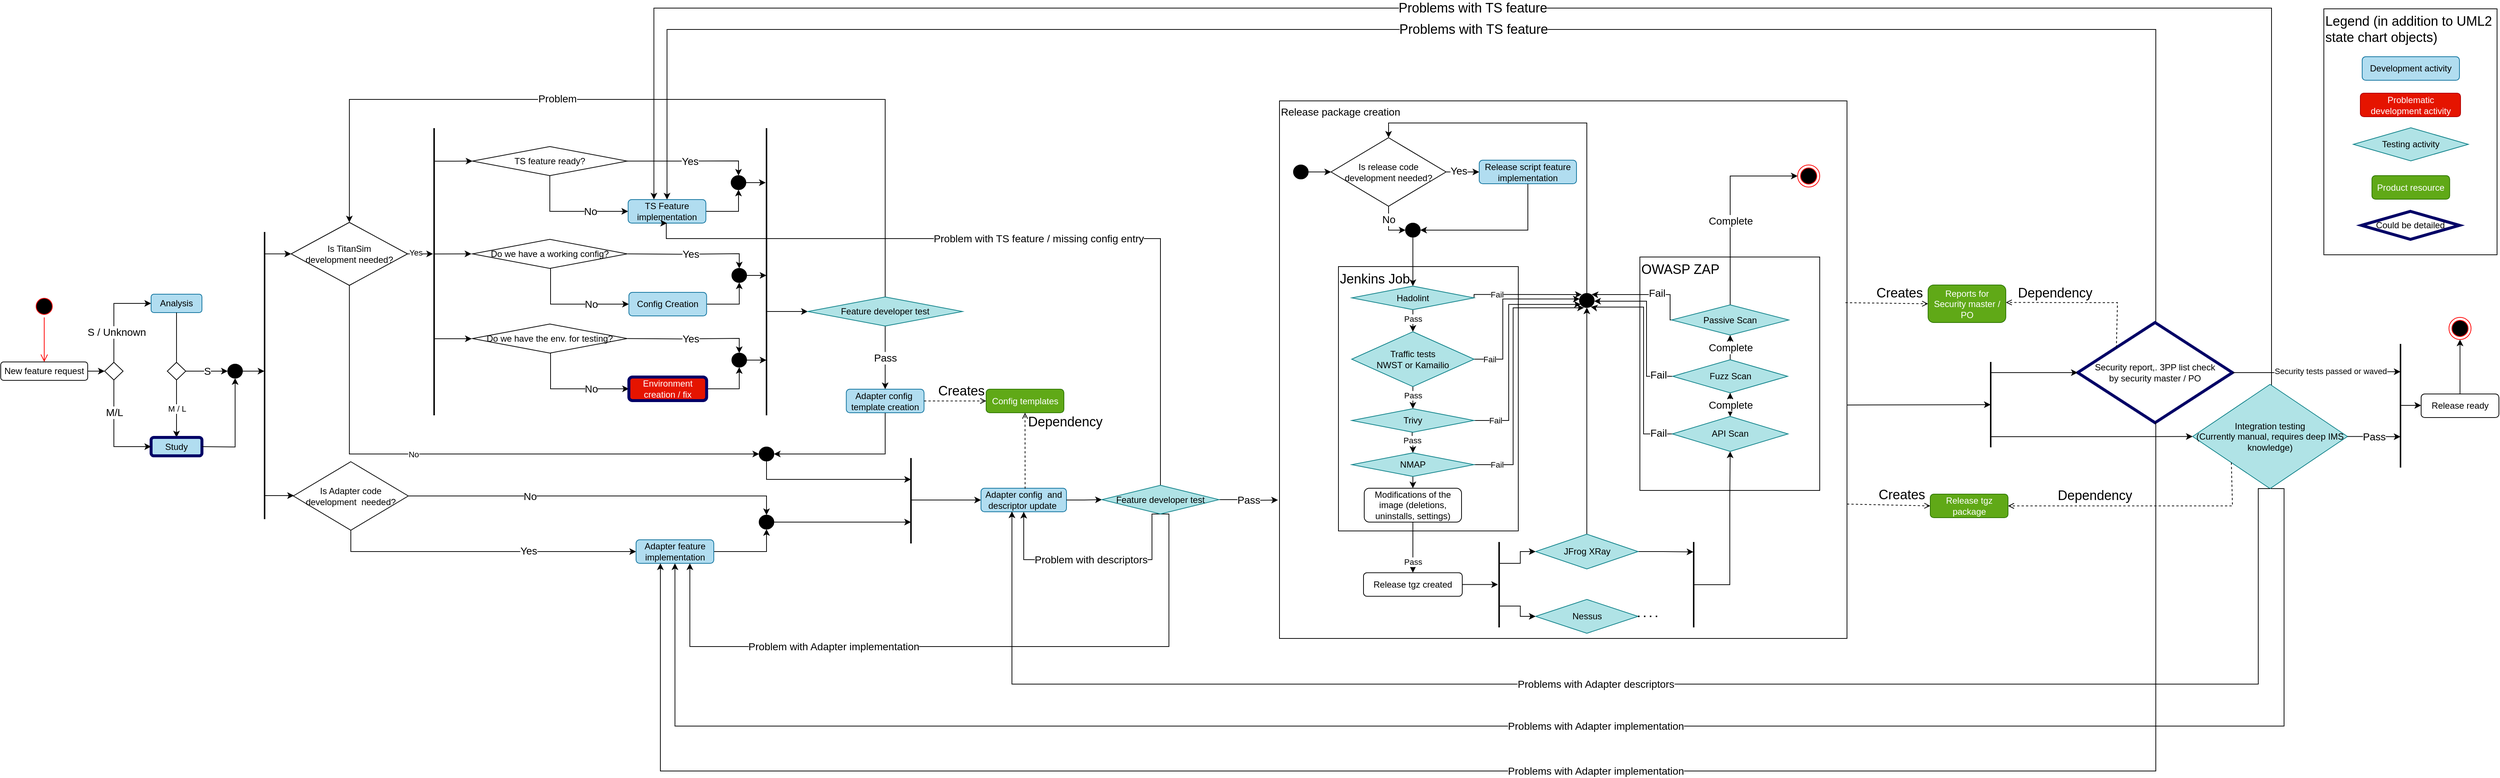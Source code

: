 <mxfile version="20.2.8" type="github">
  <diagram id="gXWosesJRznRrTSC_ofr" name="Page-1">
    <mxGraphModel dx="3555" dy="1868" grid="0" gridSize="10" guides="1" tooltips="1" connect="1" arrows="1" fold="1" page="1" pageScale="1" pageWidth="4681" pageHeight="3300" math="0" shadow="0">
      <root>
        <mxCell id="0" />
        <mxCell id="1" parent="0" />
        <mxCell id="BMq0w3gwBVlfmVzcVirr-1" value="" style="ellipse;html=1;shape=startState;fillColor=#000000;strokeColor=#ff0000;" parent="1" vertex="1">
          <mxGeometry x="135" y="432" width="30" height="30" as="geometry" />
        </mxCell>
        <mxCell id="BMq0w3gwBVlfmVzcVirr-2" value="" style="edgeStyle=orthogonalEdgeStyle;html=1;verticalAlign=bottom;endArrow=open;endSize=8;strokeColor=#ff0000;rounded=0;entryX=0.5;entryY=0;entryDx=0;entryDy=0;" parent="1" source="BMq0w3gwBVlfmVzcVirr-1" target="BMq0w3gwBVlfmVzcVirr-3" edge="1">
          <mxGeometry relative="1" as="geometry">
            <mxPoint x="172" y="540" as="targetPoint" />
          </mxGeometry>
        </mxCell>
        <mxCell id="BMq0w3gwBVlfmVzcVirr-9" style="edgeStyle=orthogonalEdgeStyle;rounded=0;orthogonalLoop=1;jettySize=auto;html=1;exitX=1;exitY=0.5;exitDx=0;exitDy=0;entryX=0;entryY=0.5;entryDx=0;entryDy=0;" parent="1" source="BMq0w3gwBVlfmVzcVirr-3" target="BMq0w3gwBVlfmVzcVirr-7" edge="1">
          <mxGeometry relative="1" as="geometry" />
        </mxCell>
        <mxCell id="BMq0w3gwBVlfmVzcVirr-3" value="New feature request" style="rounded=1;whiteSpace=wrap;html=1;" parent="1" vertex="1">
          <mxGeometry x="91" y="522.5" width="118" height="25" as="geometry" />
        </mxCell>
        <mxCell id="8VvYUl_21GypthkHjriK-19" value="M / L" style="edgeStyle=orthogonalEdgeStyle;rounded=0;orthogonalLoop=1;jettySize=auto;html=1;exitX=0.5;exitY=1;exitDx=0;exitDy=0;entryX=0.5;entryY=0;entryDx=0;entryDy=0;startArrow=none;" edge="1" parent="1" source="8VvYUl_21GypthkHjriK-58" target="BMq0w3gwBVlfmVzcVirr-5">
          <mxGeometry relative="1" as="geometry" />
        </mxCell>
        <mxCell id="BMq0w3gwBVlfmVzcVirr-4" value="Analysis" style="rounded=1;whiteSpace=wrap;html=1;fillColor=#b1ddf0;strokeColor=#10739e;" parent="1" vertex="1">
          <mxGeometry x="295" y="430.5" width="69" height="25" as="geometry" />
        </mxCell>
        <mxCell id="BMq0w3gwBVlfmVzcVirr-5" value="Study" style="rounded=1;whiteSpace=wrap;html=1;fillColor=#b1ddf0;strokeColor=#000066;strokeWidth=4;" parent="1" vertex="1">
          <mxGeometry x="295" y="625" width="69" height="25" as="geometry" />
        </mxCell>
        <mxCell id="BMq0w3gwBVlfmVzcVirr-10" style="edgeStyle=orthogonalEdgeStyle;rounded=0;orthogonalLoop=1;jettySize=auto;html=1;exitX=0.5;exitY=0;exitDx=0;exitDy=0;entryX=0;entryY=0.5;entryDx=0;entryDy=0;" parent="1" source="BMq0w3gwBVlfmVzcVirr-7" target="BMq0w3gwBVlfmVzcVirr-4" edge="1">
          <mxGeometry relative="1" as="geometry" />
        </mxCell>
        <mxCell id="BMq0w3gwBVlfmVzcVirr-15" value="S / Unknown" style="edgeLabel;html=1;align=center;verticalAlign=middle;resizable=0;points=[];fontSize=14;" parent="BMq0w3gwBVlfmVzcVirr-10" vertex="1" connectable="0">
          <mxGeometry x="0.109" y="1" relative="1" as="geometry">
            <mxPoint x="4" y="31" as="offset" />
          </mxGeometry>
        </mxCell>
        <mxCell id="BMq0w3gwBVlfmVzcVirr-11" style="edgeStyle=orthogonalEdgeStyle;rounded=0;orthogonalLoop=1;jettySize=auto;html=1;exitX=0.5;exitY=1;exitDx=0;exitDy=0;entryX=0;entryY=0.5;entryDx=0;entryDy=0;" parent="1" source="BMq0w3gwBVlfmVzcVirr-7" target="BMq0w3gwBVlfmVzcVirr-5" edge="1">
          <mxGeometry relative="1" as="geometry" />
        </mxCell>
        <mxCell id="BMq0w3gwBVlfmVzcVirr-14" value="M/L" style="edgeLabel;html=1;align=center;verticalAlign=middle;resizable=0;points=[];fontSize=14;" parent="BMq0w3gwBVlfmVzcVirr-11" vertex="1" connectable="0">
          <mxGeometry x="-0.02" y="3" relative="1" as="geometry">
            <mxPoint x="-3" y="-25" as="offset" />
          </mxGeometry>
        </mxCell>
        <mxCell id="BMq0w3gwBVlfmVzcVirr-7" value="" style="rhombus;whiteSpace=wrap;html=1;" parent="1" vertex="1">
          <mxGeometry x="232" y="523" width="25" height="24" as="geometry" />
        </mxCell>
        <mxCell id="eBOtaoG4AacIUp0BR8DD-19" value="Yes" style="edgeStyle=orthogonalEdgeStyle;rounded=0;orthogonalLoop=1;jettySize=auto;html=1;exitX=1;exitY=0.5;exitDx=0;exitDy=0;entryX=0.5;entryY=0;entryDx=0;entryDy=0;fontSize=14;" parent="1" source="eBOtaoG4AacIUp0BR8DD-9" target="eBOtaoG4AacIUp0BR8DD-69" edge="1">
          <mxGeometry relative="1" as="geometry">
            <mxPoint x="1129" y="248.98" as="targetPoint" />
          </mxGeometry>
        </mxCell>
        <mxCell id="eBOtaoG4AacIUp0BR8DD-21" value="No" style="edgeStyle=orthogonalEdgeStyle;rounded=0;orthogonalLoop=1;jettySize=auto;html=1;exitX=0.5;exitY=1;exitDx=0;exitDy=0;fontSize=14;entryX=0;entryY=0.5;entryDx=0;entryDy=0;" parent="1" source="eBOtaoG4AacIUp0BR8DD-9" target="eBOtaoG4AacIUp0BR8DD-20" edge="1">
          <mxGeometry x="0.333" relative="1" as="geometry">
            <mxPoint x="924" y="297" as="targetPoint" />
            <Array as="points">
              <mxPoint x="836" y="318" />
            </Array>
            <mxPoint as="offset" />
          </mxGeometry>
        </mxCell>
        <mxCell id="eBOtaoG4AacIUp0BR8DD-9" value="TS feature ready?" style="rhombus;whiteSpace=wrap;html=1;" parent="1" vertex="1">
          <mxGeometry x="731" y="230" width="210" height="39.5" as="geometry" />
        </mxCell>
        <mxCell id="eBOtaoG4AacIUp0BR8DD-44" style="edgeStyle=orthogonalEdgeStyle;rounded=0;orthogonalLoop=1;jettySize=auto;html=1;exitX=0.5;exitY=0.5;exitDx=0;exitDy=0;exitPerimeter=0;entryX=0;entryY=0.5;entryDx=0;entryDy=0;fontSize=14;" parent="1" source="eBOtaoG4AacIUp0BR8DD-18" target="eBOtaoG4AacIUp0BR8DD-41" edge="1">
          <mxGeometry relative="1" as="geometry">
            <Array as="points">
              <mxPoint x="1130" y="454" />
              <mxPoint x="1186" y="454" />
            </Array>
          </mxGeometry>
        </mxCell>
        <mxCell id="eBOtaoG4AacIUp0BR8DD-18" value="" style="line;strokeWidth=2;direction=south;html=1;fontSize=14;" parent="1" vertex="1">
          <mxGeometry x="1125" y="205" width="10" height="390" as="geometry" />
        </mxCell>
        <mxCell id="eBOtaoG4AacIUp0BR8DD-22" style="edgeStyle=orthogonalEdgeStyle;rounded=0;orthogonalLoop=1;jettySize=auto;html=1;exitX=1;exitY=0.5;exitDx=0;exitDy=0;entryX=0.5;entryY=1;entryDx=0;entryDy=0;fontSize=14;" parent="1" source="eBOtaoG4AacIUp0BR8DD-20" target="eBOtaoG4AacIUp0BR8DD-69" edge="1">
          <mxGeometry relative="1" as="geometry">
            <mxPoint x="1130" y="318.01" as="targetPoint" />
          </mxGeometry>
        </mxCell>
        <mxCell id="eBOtaoG4AacIUp0BR8DD-20" value="TS Feature implementation" style="rounded=1;whiteSpace=wrap;html=1;fillColor=#b1ddf0;strokeColor=#10739e;" parent="1" vertex="1">
          <mxGeometry x="942.25" y="302" width="105.5" height="32" as="geometry" />
        </mxCell>
        <mxCell id="eBOtaoG4AacIUp0BR8DD-31" value="Do we have a working config?" style="rhombus;whiteSpace=wrap;html=1;" parent="1" vertex="1">
          <mxGeometry x="731" y="356" width="210" height="39.5" as="geometry" />
        </mxCell>
        <mxCell id="eBOtaoG4AacIUp0BR8DD-38" value="Do we have the env. for testing?" style="rhombus;whiteSpace=wrap;html=1;" parent="1" vertex="1">
          <mxGeometry x="731" y="471" width="210" height="39.5" as="geometry" />
        </mxCell>
        <mxCell id="eBOtaoG4AacIUp0BR8DD-42" style="edgeStyle=orthogonalEdgeStyle;rounded=0;orthogonalLoop=1;jettySize=auto;html=1;exitX=0.5;exitY=0;exitDx=0;exitDy=0;fontSize=14;entryX=0.5;entryY=0;entryDx=0;entryDy=0;" parent="1" source="eBOtaoG4AacIUp0BR8DD-41" target="8VvYUl_21GypthkHjriK-26" edge="1">
          <mxGeometry relative="1" as="geometry">
            <mxPoint x="563" y="332" as="targetPoint" />
            <Array as="points">
              <mxPoint x="1291" y="166" />
              <mxPoint x="564" y="166" />
            </Array>
          </mxGeometry>
        </mxCell>
        <mxCell id="eBOtaoG4AacIUp0BR8DD-43" value="Problem" style="edgeLabel;html=1;align=center;verticalAlign=middle;resizable=0;points=[];fontSize=14;" parent="eBOtaoG4AacIUp0BR8DD-42" vertex="1" connectable="0">
          <mxGeometry x="-0.276" y="2" relative="1" as="geometry">
            <mxPoint x="-293" y="-3" as="offset" />
          </mxGeometry>
        </mxCell>
        <mxCell id="eBOtaoG4AacIUp0BR8DD-54" value="Pass" style="edgeStyle=orthogonalEdgeStyle;rounded=0;orthogonalLoop=1;jettySize=auto;html=1;exitX=0.5;exitY=1;exitDx=0;exitDy=0;entryX=0.5;entryY=0;entryDx=0;entryDy=0;fontSize=14;" parent="1" source="eBOtaoG4AacIUp0BR8DD-41" target="eBOtaoG4AacIUp0BR8DD-45" edge="1">
          <mxGeometry relative="1" as="geometry" />
        </mxCell>
        <mxCell id="eBOtaoG4AacIUp0BR8DD-41" value="Feature developer test" style="rhombus;whiteSpace=wrap;html=1;fillColor=#b0e3e6;strokeColor=#0e8088;" parent="1" vertex="1">
          <mxGeometry x="1186" y="434.25" width="210" height="39.5" as="geometry" />
        </mxCell>
        <mxCell id="8VvYUl_21GypthkHjriK-31" style="edgeStyle=orthogonalEdgeStyle;rounded=0;orthogonalLoop=1;jettySize=auto;html=1;exitX=0.5;exitY=1;exitDx=0;exitDy=0;entryX=1;entryY=0.5;entryDx=0;entryDy=0;" edge="1" parent="1" source="eBOtaoG4AacIUp0BR8DD-45" target="8VvYUl_21GypthkHjriK-29">
          <mxGeometry relative="1" as="geometry" />
        </mxCell>
        <mxCell id="eBOtaoG4AacIUp0BR8DD-45" value="Adapter config&amp;nbsp; template creation" style="rounded=1;whiteSpace=wrap;html=1;fillColor=#b1ddf0;strokeColor=#10739e;" parent="1" vertex="1">
          <mxGeometry x="1238.25" y="559.5" width="105.5" height="32" as="geometry" />
        </mxCell>
        <mxCell id="eBOtaoG4AacIUp0BR8DD-47" value="No" style="edgeStyle=orthogonalEdgeStyle;rounded=0;orthogonalLoop=1;jettySize=auto;html=1;exitX=1;exitY=0.5;exitDx=0;exitDy=0;fontSize=14;entryX=0.5;entryY=0;entryDx=0;entryDy=0;" parent="1" source="eBOtaoG4AacIUp0BR8DD-49" target="eBOtaoG4AacIUp0BR8DD-91" edge="1">
          <mxGeometry x="-0.355" relative="1" as="geometry">
            <mxPoint x="1434" y="704" as="targetPoint" />
            <mxPoint as="offset" />
          </mxGeometry>
        </mxCell>
        <mxCell id="eBOtaoG4AacIUp0BR8DD-48" value="Yes" style="edgeStyle=orthogonalEdgeStyle;rounded=0;orthogonalLoop=1;jettySize=auto;html=1;exitX=0.5;exitY=1;exitDx=0;exitDy=0;entryX=0;entryY=0.5;entryDx=0;entryDy=0;fontSize=14;" parent="1" source="eBOtaoG4AacIUp0BR8DD-49" target="eBOtaoG4AacIUp0BR8DD-51" edge="1">
          <mxGeometry x="0.296" y="1" relative="1" as="geometry">
            <Array as="points">
              <mxPoint x="566" y="780" />
            </Array>
            <mxPoint as="offset" />
          </mxGeometry>
        </mxCell>
        <mxCell id="eBOtaoG4AacIUp0BR8DD-49" value="Is Adapter code&lt;br&gt;development&amp;nbsp;&amp;nbsp;needed?" style="rhombus;whiteSpace=wrap;html=1;" parent="1" vertex="1">
          <mxGeometry x="488" y="658" width="156" height="93" as="geometry" />
        </mxCell>
        <mxCell id="eBOtaoG4AacIUp0BR8DD-50" style="edgeStyle=orthogonalEdgeStyle;rounded=0;orthogonalLoop=1;jettySize=auto;html=1;exitX=1;exitY=0.5;exitDx=0;exitDy=0;fontSize=14;entryX=0.5;entryY=1;entryDx=0;entryDy=0;" parent="1" source="eBOtaoG4AacIUp0BR8DD-51" target="eBOtaoG4AacIUp0BR8DD-91" edge="1">
          <mxGeometry relative="1" as="geometry">
            <mxPoint x="1429" y="780" as="targetPoint" />
          </mxGeometry>
        </mxCell>
        <mxCell id="eBOtaoG4AacIUp0BR8DD-51" value="Adapter feature implementation" style="rounded=1;whiteSpace=wrap;html=1;fillColor=#b1ddf0;strokeColor=#10739e;" parent="1" vertex="1">
          <mxGeometry x="953" y="764" width="105.5" height="32" as="geometry" />
        </mxCell>
        <mxCell id="eBOtaoG4AacIUp0BR8DD-62" style="edgeStyle=orthogonalEdgeStyle;rounded=0;orthogonalLoop=1;jettySize=auto;html=1;exitX=0.5;exitY=0.5;exitDx=0;exitDy=0;exitPerimeter=0;entryX=0;entryY=0.5;entryDx=0;entryDy=0;fontSize=14;" parent="1" source="eBOtaoG4AacIUp0BR8DD-52" target="eBOtaoG4AacIUp0BR8DD-55" edge="1">
          <mxGeometry relative="1" as="geometry">
            <Array as="points">
              <mxPoint x="1326" y="710" />
            </Array>
          </mxGeometry>
        </mxCell>
        <mxCell id="eBOtaoG4AacIUp0BR8DD-52" value="" style="line;strokeWidth=2;direction=south;html=1;fontSize=14;" parent="1" vertex="1">
          <mxGeometry x="1318" y="653" width="16" height="116" as="geometry" />
        </mxCell>
        <mxCell id="eBOtaoG4AacIUp0BR8DD-55" value="Adapter config&amp;nbsp; and descriptor update&amp;nbsp;" style="rounded=1;whiteSpace=wrap;html=1;fillColor=#b1ddf0;strokeColor=#10739e;" parent="1" vertex="1">
          <mxGeometry x="1421" y="694" width="116" height="32" as="geometry" />
        </mxCell>
        <mxCell id="eBOtaoG4AacIUp0BR8DD-56" style="edgeStyle=orthogonalEdgeStyle;rounded=0;orthogonalLoop=1;jettySize=auto;html=1;entryX=0;entryY=0.5;entryDx=0;entryDy=0;exitX=1;exitY=0.5;exitDx=0;exitDy=0;" parent="1" source="eBOtaoG4AacIUp0BR8DD-55" target="eBOtaoG4AacIUp0BR8DD-59" edge="1">
          <mxGeometry relative="1" as="geometry">
            <mxPoint x="1626" y="796.08" as="sourcePoint" />
          </mxGeometry>
        </mxCell>
        <mxCell id="eBOtaoG4AacIUp0BR8DD-57" value="Pass" style="edgeStyle=orthogonalEdgeStyle;rounded=0;orthogonalLoop=1;jettySize=auto;html=1;exitX=1;exitY=0.5;exitDx=0;exitDy=0;fontSize=14;" parent="1" source="eBOtaoG4AacIUp0BR8DD-59" edge="1">
          <mxGeometry relative="1" as="geometry">
            <mxPoint x="1824" y="710" as="targetPoint" />
          </mxGeometry>
        </mxCell>
        <mxCell id="eBOtaoG4AacIUp0BR8DD-58" value="Problem with Adapter implementation" style="edgeStyle=orthogonalEdgeStyle;rounded=0;orthogonalLoop=1;jettySize=auto;html=1;exitX=0.5;exitY=1;exitDx=0;exitDy=0;fontSize=14;" parent="1" source="eBOtaoG4AacIUp0BR8DD-59" edge="1">
          <mxGeometry x="0.356" relative="1" as="geometry">
            <mxPoint x="1026" y="796" as="targetPoint" />
            <Array as="points">
              <mxPoint x="1676" y="729" />
              <mxPoint x="1676" y="909" />
              <mxPoint x="1026" y="909" />
            </Array>
            <mxPoint as="offset" />
          </mxGeometry>
        </mxCell>
        <mxCell id="eBOtaoG4AacIUp0BR8DD-83" value="Problem with TS feature / missing config entry" style="edgeStyle=orthogonalEdgeStyle;rounded=0;orthogonalLoop=1;jettySize=auto;html=1;exitX=0.5;exitY=0;exitDx=0;exitDy=0;fontSize=14;entryX=0.5;entryY=1;entryDx=0;entryDy=0;" parent="1" source="eBOtaoG4AacIUp0BR8DD-59" edge="1" target="eBOtaoG4AacIUp0BR8DD-20">
          <mxGeometry x="-0.028" relative="1" as="geometry">
            <mxPoint x="1603" y="690" as="sourcePoint" />
            <mxPoint x="994" y="383" as="targetPoint" />
            <Array as="points">
              <mxPoint x="1664" y="355" />
              <mxPoint x="994" y="355" />
              <mxPoint x="994" y="334" />
            </Array>
            <mxPoint x="-1" as="offset" />
          </mxGeometry>
        </mxCell>
        <mxCell id="eBOtaoG4AacIUp0BR8DD-85" value="Problem with descriptors" style="edgeStyle=orthogonalEdgeStyle;rounded=0;orthogonalLoop=1;jettySize=auto;html=1;exitX=0.5;exitY=1;exitDx=0;exitDy=0;fontSize=14;entryX=0.5;entryY=1;entryDx=0;entryDy=0;" parent="1" source="eBOtaoG4AacIUp0BR8DD-59" edge="1" target="eBOtaoG4AacIUp0BR8DD-55">
          <mxGeometry relative="1" as="geometry">
            <mxPoint x="1444" y="725" as="targetPoint" />
            <Array as="points">
              <mxPoint x="1653" y="729" />
              <mxPoint x="1653" y="791" />
              <mxPoint x="1479" y="791" />
            </Array>
          </mxGeometry>
        </mxCell>
        <mxCell id="eBOtaoG4AacIUp0BR8DD-59" value="Feature developer test" style="rhombus;whiteSpace=wrap;html=1;fillColor=#b0e3e6;strokeColor=#0e8088;" parent="1" vertex="1">
          <mxGeometry x="1585" y="690" width="159" height="39" as="geometry" />
        </mxCell>
        <mxCell id="8VvYUl_21GypthkHjriK-21" style="edgeStyle=orthogonalEdgeStyle;rounded=0;orthogonalLoop=1;jettySize=auto;html=1;exitX=1;exitY=0.5;exitDx=0;exitDy=0;entryX=0.354;entryY=0.527;entryDx=0;entryDy=0;entryPerimeter=0;" edge="1" parent="1" source="eBOtaoG4AacIUp0BR8DD-64">
          <mxGeometry relative="1" as="geometry">
            <mxPoint x="448.73" y="535.06" as="targetPoint" />
            <Array as="points" />
          </mxGeometry>
        </mxCell>
        <mxCell id="eBOtaoG4AacIUp0BR8DD-64" value="" style="shape=ellipse;html=1;fillColor=strokeColor;fontSize=18;fontColor=#ffffff;" parent="1" vertex="1">
          <mxGeometry x="399" y="525.5" width="20" height="19" as="geometry" />
        </mxCell>
        <mxCell id="eBOtaoG4AacIUp0BR8DD-70" style="edgeStyle=orthogonalEdgeStyle;rounded=0;orthogonalLoop=1;jettySize=auto;html=1;exitX=1;exitY=0.5;exitDx=0;exitDy=0;fontSize=14;entryX=0.188;entryY=0.608;entryDx=0;entryDy=0;entryPerimeter=0;" parent="1" source="eBOtaoG4AacIUp0BR8DD-69" target="eBOtaoG4AacIUp0BR8DD-18" edge="1">
          <mxGeometry relative="1" as="geometry">
            <mxPoint x="1123.5" y="278.833" as="targetPoint" />
          </mxGeometry>
        </mxCell>
        <mxCell id="eBOtaoG4AacIUp0BR8DD-69" value="" style="shape=ellipse;html=1;fillColor=strokeColor;fontSize=18;fontColor=#ffffff;" parent="1" vertex="1">
          <mxGeometry x="1082" y="269.5" width="20" height="19" as="geometry" />
        </mxCell>
        <mxCell id="eBOtaoG4AacIUp0BR8DD-71" value="Yes" style="edgeStyle=orthogonalEdgeStyle;rounded=0;orthogonalLoop=1;jettySize=auto;html=1;exitX=1;exitY=0.5;exitDx=0;exitDy=0;entryX=0.5;entryY=0;entryDx=0;entryDy=0;fontSize=14;" parent="1" target="eBOtaoG4AacIUp0BR8DD-76" edge="1">
          <mxGeometry relative="1" as="geometry">
            <mxPoint x="942" y="375.75" as="sourcePoint" />
            <mxPoint x="1130" y="374.98" as="targetPoint" />
          </mxGeometry>
        </mxCell>
        <mxCell id="eBOtaoG4AacIUp0BR8DD-72" value="No" style="edgeStyle=orthogonalEdgeStyle;rounded=0;orthogonalLoop=1;jettySize=auto;html=1;exitX=0.5;exitY=1;exitDx=0;exitDy=0;fontSize=14;entryX=0;entryY=0.5;entryDx=0;entryDy=0;" parent="1" target="eBOtaoG4AacIUp0BR8DD-74" edge="1">
          <mxGeometry x="0.333" relative="1" as="geometry">
            <mxPoint x="837" y="395.5" as="sourcePoint" />
            <mxPoint x="925" y="423" as="targetPoint" />
            <Array as="points">
              <mxPoint x="837" y="444" />
            </Array>
            <mxPoint as="offset" />
          </mxGeometry>
        </mxCell>
        <mxCell id="eBOtaoG4AacIUp0BR8DD-73" style="edgeStyle=orthogonalEdgeStyle;rounded=0;orthogonalLoop=1;jettySize=auto;html=1;exitX=1;exitY=0.5;exitDx=0;exitDy=0;entryX=0.5;entryY=1;entryDx=0;entryDy=0;fontSize=14;" parent="1" source="eBOtaoG4AacIUp0BR8DD-74" target="eBOtaoG4AacIUp0BR8DD-76" edge="1">
          <mxGeometry relative="1" as="geometry">
            <mxPoint x="1131" y="444.01" as="targetPoint" />
          </mxGeometry>
        </mxCell>
        <mxCell id="eBOtaoG4AacIUp0BR8DD-74" value="Config Creation" style="rounded=1;whiteSpace=wrap;html=1;fillColor=#b1ddf0;strokeColor=#10739e;" parent="1" vertex="1">
          <mxGeometry x="943.25" y="428" width="105.5" height="32" as="geometry" />
        </mxCell>
        <mxCell id="eBOtaoG4AacIUp0BR8DD-75" style="edgeStyle=orthogonalEdgeStyle;rounded=0;orthogonalLoop=1;jettySize=auto;html=1;exitX=1;exitY=0.5;exitDx=0;exitDy=0;fontSize=14;entryX=0.188;entryY=0.608;entryDx=0;entryDy=0;entryPerimeter=0;" parent="1" source="eBOtaoG4AacIUp0BR8DD-76" edge="1">
          <mxGeometry relative="1" as="geometry">
            <mxPoint x="1129.92" y="404.32" as="targetPoint" />
          </mxGeometry>
        </mxCell>
        <mxCell id="eBOtaoG4AacIUp0BR8DD-76" value="" style="shape=ellipse;html=1;fillColor=strokeColor;fontSize=18;fontColor=#ffffff;" parent="1" vertex="1">
          <mxGeometry x="1083" y="395.5" width="20" height="19" as="geometry" />
        </mxCell>
        <mxCell id="eBOtaoG4AacIUp0BR8DD-77" value="Yes" style="edgeStyle=orthogonalEdgeStyle;rounded=0;orthogonalLoop=1;jettySize=auto;html=1;exitX=1;exitY=0.5;exitDx=0;exitDy=0;entryX=0.5;entryY=0;entryDx=0;entryDy=0;fontSize=14;" parent="1" target="eBOtaoG4AacIUp0BR8DD-82" edge="1">
          <mxGeometry relative="1" as="geometry">
            <mxPoint x="942" y="490.75" as="sourcePoint" />
            <mxPoint x="1130" y="489.98" as="targetPoint" />
          </mxGeometry>
        </mxCell>
        <mxCell id="eBOtaoG4AacIUp0BR8DD-78" value="No" style="edgeStyle=orthogonalEdgeStyle;rounded=0;orthogonalLoop=1;jettySize=auto;html=1;exitX=0.5;exitY=1;exitDx=0;exitDy=0;fontSize=14;entryX=0;entryY=0.5;entryDx=0;entryDy=0;" parent="1" target="eBOtaoG4AacIUp0BR8DD-80" edge="1">
          <mxGeometry x="0.333" relative="1" as="geometry">
            <mxPoint x="837" y="510.5" as="sourcePoint" />
            <mxPoint x="925" y="538" as="targetPoint" />
            <Array as="points">
              <mxPoint x="837" y="559" />
            </Array>
            <mxPoint as="offset" />
          </mxGeometry>
        </mxCell>
        <mxCell id="eBOtaoG4AacIUp0BR8DD-79" style="edgeStyle=orthogonalEdgeStyle;rounded=0;orthogonalLoop=1;jettySize=auto;html=1;exitX=1;exitY=0.5;exitDx=0;exitDy=0;entryX=0.5;entryY=1;entryDx=0;entryDy=0;fontSize=14;" parent="1" source="eBOtaoG4AacIUp0BR8DD-80" target="eBOtaoG4AacIUp0BR8DD-82" edge="1">
          <mxGeometry relative="1" as="geometry">
            <mxPoint x="1131" y="559.01" as="targetPoint" />
          </mxGeometry>
        </mxCell>
        <mxCell id="eBOtaoG4AacIUp0BR8DD-80" value="Environment creation / fix" style="rounded=1;whiteSpace=wrap;html=1;fillColor=#e51400;fontColor=#ffffff;strokeColor=#000066;strokeWidth=4;" parent="1" vertex="1">
          <mxGeometry x="943.25" y="543" width="105.5" height="32" as="geometry" />
        </mxCell>
        <mxCell id="eBOtaoG4AacIUp0BR8DD-81" style="edgeStyle=orthogonalEdgeStyle;rounded=0;orthogonalLoop=1;jettySize=auto;html=1;exitX=1;exitY=0.5;exitDx=0;exitDy=0;fontSize=14;entryX=0.188;entryY=0.608;entryDx=0;entryDy=0;entryPerimeter=0;" parent="1" source="eBOtaoG4AacIUp0BR8DD-82" edge="1">
          <mxGeometry relative="1" as="geometry">
            <mxPoint x="1129.92" y="519.32" as="targetPoint" />
          </mxGeometry>
        </mxCell>
        <mxCell id="eBOtaoG4AacIUp0BR8DD-82" value="" style="shape=ellipse;html=1;fillColor=strokeColor;fontSize=18;fontColor=#ffffff;" parent="1" vertex="1">
          <mxGeometry x="1083" y="510.5" width="20" height="19" as="geometry" />
        </mxCell>
        <mxCell id="eBOtaoG4AacIUp0BR8DD-86" value="" style="endArrow=classic;html=1;rounded=0;fontSize=14;exitX=1;exitY=0.5;exitDx=0;exitDy=0;entryX=0.5;entryY=1;entryDx=0;entryDy=0;" parent="1" source="BMq0w3gwBVlfmVzcVirr-5" target="eBOtaoG4AacIUp0BR8DD-64" edge="1">
          <mxGeometry width="50" height="50" relative="1" as="geometry">
            <mxPoint x="728" y="577" as="sourcePoint" />
            <mxPoint x="778" y="527" as="targetPoint" />
            <Array as="points">
              <mxPoint x="409" y="638" />
            </Array>
          </mxGeometry>
        </mxCell>
        <mxCell id="eBOtaoG4AacIUp0BR8DD-87" value="S" style="endArrow=classic;html=1;rounded=0;fontSize=14;exitX=1;exitY=0.5;exitDx=0;exitDy=0;entryX=0;entryY=0.5;entryDx=0;entryDy=0;" parent="1" source="8VvYUl_21GypthkHjriK-58" target="eBOtaoG4AacIUp0BR8DD-64" edge="1">
          <mxGeometry width="50" height="50" relative="1" as="geometry">
            <mxPoint x="728" y="577" as="sourcePoint" />
            <mxPoint x="448" y="524" as="targetPoint" />
          </mxGeometry>
        </mxCell>
        <mxCell id="eBOtaoG4AacIUp0BR8DD-92" style="edgeStyle=orthogonalEdgeStyle;rounded=0;orthogonalLoop=1;jettySize=auto;html=1;exitX=1;exitY=0.5;exitDx=0;exitDy=0;entryX=0.75;entryY=0.5;entryDx=0;entryDy=0;entryPerimeter=0;fontSize=14;" parent="1" source="eBOtaoG4AacIUp0BR8DD-91" target="eBOtaoG4AacIUp0BR8DD-52" edge="1">
          <mxGeometry relative="1" as="geometry" />
        </mxCell>
        <mxCell id="eBOtaoG4AacIUp0BR8DD-91" value="" style="shape=ellipse;html=1;fillColor=strokeColor;fontSize=18;fontColor=#ffffff;" parent="1" vertex="1">
          <mxGeometry x="1120" y="730.5" width="20" height="19" as="geometry" />
        </mxCell>
        <mxCell id="8VvYUl_21GypthkHjriK-9" style="edgeStyle=orthogonalEdgeStyle;rounded=0;orthogonalLoop=1;jettySize=auto;html=1;exitX=1;exitY=0.5;exitDx=0;exitDy=0;entryX=0.5;entryY=0.505;entryDx=0;entryDy=0;entryPerimeter=0;" edge="1" parent="1" source="eBOtaoG4AacIUp0BR8DD-93" target="eBOtaoG4AacIUp0BR8DD-135">
          <mxGeometry relative="1" as="geometry">
            <Array as="points">
              <mxPoint x="2594" y="581" />
              <mxPoint x="2730" y="581" />
            </Array>
          </mxGeometry>
        </mxCell>
        <mxCell id="eBOtaoG4AacIUp0BR8DD-93" value="Release package creation" style="rounded=0;html=1;align=left;horizontal=1;verticalAlign=top;whiteSpace=wrap;fontSize=14;" parent="1" vertex="1">
          <mxGeometry x="1826" y="168" width="770" height="730" as="geometry" />
        </mxCell>
        <mxCell id="eBOtaoG4AacIUp0BR8DD-104" value="Jenkins Job" style="rounded=0;html=1;align=left;horizontal=1;verticalAlign=top;whiteSpace=wrap;fontSize=18;" parent="1" vertex="1">
          <mxGeometry x="1906" y="393" width="244" height="359" as="geometry" />
        </mxCell>
        <mxCell id="eBOtaoG4AacIUp0BR8DD-95" value="Release tgz package" style="rounded=1;whiteSpace=wrap;html=1;fillColor=#60a917;fontColor=#ffffff;strokeColor=#2D7600;" parent="1" vertex="1">
          <mxGeometry x="2709" y="702" width="105.5" height="32" as="geometry" />
        </mxCell>
        <mxCell id="eBOtaoG4AacIUp0BR8DD-97" style="edgeStyle=orthogonalEdgeStyle;rounded=0;orthogonalLoop=1;jettySize=auto;html=1;exitX=1;exitY=0.5;exitDx=0;exitDy=0;fontSize=14;entryX=0;entryY=0.5;entryDx=0;entryDy=0;" parent="1" source="eBOtaoG4AacIUp0BR8DD-98" edge="1" target="8VvYUl_21GypthkHjriK-45">
          <mxGeometry relative="1" as="geometry">
            <mxPoint x="1884.92" y="438.82" as="targetPoint" />
          </mxGeometry>
        </mxCell>
        <mxCell id="eBOtaoG4AacIUp0BR8DD-98" value="" style="shape=ellipse;html=1;fillColor=strokeColor;fontSize=18;fontColor=#ffffff;" parent="1" vertex="1">
          <mxGeometry x="1845" y="255" width="20" height="19" as="geometry" />
        </mxCell>
        <mxCell id="8VvYUl_21GypthkHjriK-5" value="Pass" style="edgeStyle=orthogonalEdgeStyle;rounded=0;orthogonalLoop=1;jettySize=auto;html=1;exitX=0.5;exitY=1;exitDx=0;exitDy=0;" edge="1" parent="1" source="eBOtaoG4AacIUp0BR8DD-99" target="eBOtaoG4AacIUp0BR8DD-100">
          <mxGeometry x="0.3" relative="1" as="geometry">
            <mxPoint as="offset" />
          </mxGeometry>
        </mxCell>
        <mxCell id="8VvYUl_21GypthkHjriK-11" value="Fail" style="edgeStyle=orthogonalEdgeStyle;rounded=0;orthogonalLoop=1;jettySize=auto;html=1;exitX=1;exitY=0.5;exitDx=0;exitDy=0;entryX=0.156;entryY=0.076;entryDx=0;entryDy=0;entryPerimeter=0;" edge="1" parent="1" source="eBOtaoG4AacIUp0BR8DD-99" target="8VvYUl_21GypthkHjriK-10">
          <mxGeometry x="-0.528" relative="1" as="geometry">
            <Array as="points">
              <mxPoint x="2090" y="430" />
            </Array>
            <mxPoint as="offset" />
          </mxGeometry>
        </mxCell>
        <mxCell id="eBOtaoG4AacIUp0BR8DD-99" value="Hadolint" style="rhombus;whiteSpace=wrap;html=1;fillColor=#b0e3e6;strokeColor=#0e8088;" parent="1" vertex="1">
          <mxGeometry x="1924" y="419.5" width="166" height="32" as="geometry" />
        </mxCell>
        <mxCell id="8VvYUl_21GypthkHjriK-6" value="Pass" style="edgeStyle=orthogonalEdgeStyle;rounded=0;orthogonalLoop=1;jettySize=auto;html=1;exitX=0.5;exitY=1;exitDx=0;exitDy=0;entryX=0.5;entryY=0;entryDx=0;entryDy=0;" edge="1" parent="1" source="eBOtaoG4AacIUp0BR8DD-100" target="eBOtaoG4AacIUp0BR8DD-101">
          <mxGeometry x="-0.2" relative="1" as="geometry">
            <mxPoint as="offset" />
          </mxGeometry>
        </mxCell>
        <mxCell id="8VvYUl_21GypthkHjriK-12" value="Fail" style="edgeStyle=orthogonalEdgeStyle;rounded=0;orthogonalLoop=1;jettySize=auto;html=1;exitX=1;exitY=0.5;exitDx=0;exitDy=0;entryX=0.016;entryY=0.361;entryDx=0;entryDy=0;entryPerimeter=0;" edge="1" parent="1" source="eBOtaoG4AacIUp0BR8DD-100" target="8VvYUl_21GypthkHjriK-10">
          <mxGeometry x="-0.816" relative="1" as="geometry">
            <Array as="points">
              <mxPoint x="2129" y="519" />
              <mxPoint x="2129" y="437" />
              <mxPoint x="2233" y="437" />
            </Array>
            <mxPoint as="offset" />
          </mxGeometry>
        </mxCell>
        <mxCell id="eBOtaoG4AacIUp0BR8DD-100" value="Traffic tests&lt;br&gt;NWST or Kamailio" style="rhombus;whiteSpace=wrap;html=1;fillColor=#b0e3e6;strokeColor=#0e8088;" parent="1" vertex="1">
          <mxGeometry x="1924" y="481.5" width="166" height="74.5" as="geometry" />
        </mxCell>
        <mxCell id="8VvYUl_21GypthkHjriK-7" value="Pass" style="edgeStyle=orthogonalEdgeStyle;rounded=0;orthogonalLoop=1;jettySize=auto;html=1;exitX=0.5;exitY=1;exitDx=0;exitDy=0;entryX=0.5;entryY=0;entryDx=0;entryDy=0;" edge="1" parent="1" source="eBOtaoG4AacIUp0BR8DD-101" target="eBOtaoG4AacIUp0BR8DD-102">
          <mxGeometry x="-0.2" relative="1" as="geometry">
            <Array as="points">
              <mxPoint x="2006" y="618" />
              <mxPoint x="2006" y="632" />
              <mxPoint x="2007" y="632" />
            </Array>
            <mxPoint as="offset" />
          </mxGeometry>
        </mxCell>
        <mxCell id="8VvYUl_21GypthkHjriK-13" value="Fail" style="edgeStyle=orthogonalEdgeStyle;rounded=0;orthogonalLoop=1;jettySize=auto;html=1;exitX=1;exitY=0.5;exitDx=0;exitDy=0;entryX=0.094;entryY=0.782;entryDx=0;entryDy=0;entryPerimeter=0;" edge="1" parent="1" source="eBOtaoG4AacIUp0BR8DD-101" target="8VvYUl_21GypthkHjriK-10">
          <mxGeometry x="-0.807" relative="1" as="geometry">
            <mxPoint x="2231" y="438" as="targetPoint" />
            <Array as="points">
              <mxPoint x="2137" y="602" />
              <mxPoint x="2137" y="444" />
            </Array>
            <mxPoint as="offset" />
          </mxGeometry>
        </mxCell>
        <mxCell id="eBOtaoG4AacIUp0BR8DD-101" value="Trivy" style="rhombus;whiteSpace=wrap;html=1;fillColor=#b0e3e6;strokeColor=#0e8088;" parent="1" vertex="1">
          <mxGeometry x="1924" y="586" width="166" height="32" as="geometry" />
        </mxCell>
        <mxCell id="8VvYUl_21GypthkHjriK-61" style="edgeStyle=orthogonalEdgeStyle;rounded=0;orthogonalLoop=1;jettySize=auto;html=1;exitX=0.5;exitY=0;exitDx=0;exitDy=0;entryX=0.5;entryY=1;entryDx=0;entryDy=0;" edge="1" parent="1" source="eBOtaoG4AacIUp0BR8DD-105" target="8VvYUl_21GypthkHjriK-10">
          <mxGeometry relative="1" as="geometry" />
        </mxCell>
        <mxCell id="8VvYUl_21GypthkHjriK-238" style="edgeStyle=orthogonalEdgeStyle;rounded=0;orthogonalLoop=1;jettySize=auto;html=1;exitX=1;exitY=0.5;exitDx=0;exitDy=0;entryX=0.116;entryY=0.524;entryDx=0;entryDy=0;entryPerimeter=0;fontSize=14;" edge="1" parent="1" source="eBOtaoG4AacIUp0BR8DD-105" target="8VvYUl_21GypthkHjriK-237">
          <mxGeometry relative="1" as="geometry" />
        </mxCell>
        <mxCell id="eBOtaoG4AacIUp0BR8DD-105" value="JFrog XRay" style="rhombus;whiteSpace=wrap;html=1;fillColor=#b0e3e6;strokeColor=#0e8088;" parent="1" vertex="1">
          <mxGeometry x="2173.5" y="756.37" width="139" height="47.25" as="geometry" />
        </mxCell>
        <mxCell id="8VvYUl_21GypthkHjriK-14" value="Fail" style="edgeStyle=orthogonalEdgeStyle;rounded=0;orthogonalLoop=1;jettySize=auto;html=1;exitX=1;exitY=0.5;exitDx=0;exitDy=0;entryX=0.303;entryY=1.075;entryDx=0;entryDy=0;entryPerimeter=0;" edge="1" parent="1" source="eBOtaoG4AacIUp0BR8DD-102" target="8VvYUl_21GypthkHjriK-10">
          <mxGeometry x="-0.833" relative="1" as="geometry">
            <Array as="points">
              <mxPoint x="2143" y="662" />
              <mxPoint x="2143" y="449" />
              <mxPoint x="2239" y="449" />
            </Array>
            <mxPoint as="offset" />
          </mxGeometry>
        </mxCell>
        <mxCell id="8VvYUl_21GypthkHjriK-15" value="Pass" style="edgeStyle=orthogonalEdgeStyle;rounded=0;orthogonalLoop=1;jettySize=auto;html=1;exitX=0.5;exitY=1;exitDx=0;exitDy=0;entryX=0.5;entryY=0;entryDx=0;entryDy=0;" edge="1" parent="1" source="8VvYUl_21GypthkHjriK-229" target="8VvYUl_21GypthkHjriK-8">
          <mxGeometry x="0.563" relative="1" as="geometry">
            <Array as="points" />
            <mxPoint as="offset" />
          </mxGeometry>
        </mxCell>
        <mxCell id="8VvYUl_21GypthkHjriK-230" style="edgeStyle=orthogonalEdgeStyle;rounded=0;orthogonalLoop=1;jettySize=auto;html=1;exitX=0.5;exitY=1;exitDx=0;exitDy=0;entryX=0.5;entryY=0;entryDx=0;entryDy=0;fontSize=18;" edge="1" parent="1" source="eBOtaoG4AacIUp0BR8DD-102" target="8VvYUl_21GypthkHjriK-229">
          <mxGeometry relative="1" as="geometry" />
        </mxCell>
        <mxCell id="eBOtaoG4AacIUp0BR8DD-102" value="NMAP" style="rhombus;whiteSpace=wrap;html=1;fillColor=#b0e3e6;strokeColor=#0e8088;" parent="1" vertex="1">
          <mxGeometry x="1924" y="646" width="166" height="32" as="geometry" />
        </mxCell>
        <mxCell id="eBOtaoG4AacIUp0BR8DD-106" value="OWASP ZAP" style="rounded=0;html=1;align=left;horizontal=1;verticalAlign=top;whiteSpace=wrap;fontSize=18;" parent="1" vertex="1">
          <mxGeometry x="2315" y="380" width="244" height="317" as="geometry" />
        </mxCell>
        <mxCell id="8VvYUl_21GypthkHjriK-66" value="Fail" style="edgeStyle=orthogonalEdgeStyle;rounded=0;orthogonalLoop=1;jettySize=auto;html=1;exitX=0;exitY=0.5;exitDx=0;exitDy=0;entryX=0.825;entryY=0.066;entryDx=0;entryDy=0;fontSize=14;entryPerimeter=0;" edge="1" parent="1" source="8VvYUl_21GypthkHjriK-2" target="8VvYUl_21GypthkHjriK-10">
          <mxGeometry x="-0.238" y="-2" relative="1" as="geometry">
            <Array as="points">
              <mxPoint x="2356" y="466" />
              <mxPoint x="2356" y="431" />
              <mxPoint x="2253" y="431" />
            </Array>
            <mxPoint as="offset" />
          </mxGeometry>
        </mxCell>
        <mxCell id="8VvYUl_21GypthkHjriK-68" value="Complete" style="edgeStyle=orthogonalEdgeStyle;rounded=0;orthogonalLoop=1;jettySize=auto;html=1;exitX=0.5;exitY=0;exitDx=0;exitDy=0;entryX=0;entryY=0.5;entryDx=0;entryDy=0;fontSize=14;" edge="1" parent="1" source="8VvYUl_21GypthkHjriK-2" target="8VvYUl_21GypthkHjriK-67">
          <mxGeometry x="-0.144" relative="1" as="geometry">
            <mxPoint as="offset" />
          </mxGeometry>
        </mxCell>
        <mxCell id="eBOtaoG4AacIUp0BR8DD-114" value="Problems with TS feature" style="edgeStyle=orthogonalEdgeStyle;rounded=0;orthogonalLoop=1;jettySize=auto;html=1;exitX=0.5;exitY=0;exitDx=0;exitDy=0;entryX=0.5;entryY=0;entryDx=0;entryDy=0;fontSize=18;fontColor=none;" parent="1" source="eBOtaoG4AacIUp0BR8DD-110" target="eBOtaoG4AacIUp0BR8DD-20" edge="1">
          <mxGeometry relative="1" as="geometry">
            <Array as="points">
              <mxPoint x="3015" y="71" />
              <mxPoint x="995" y="71" />
            </Array>
          </mxGeometry>
        </mxCell>
        <mxCell id="eBOtaoG4AacIUp0BR8DD-110" value="Security report,. 3PP list check&lt;br&gt;by security master / PO" style="rhombus;whiteSpace=wrap;html=1;strokeColor=#000066;strokeWidth=4;" parent="1" vertex="1">
          <mxGeometry x="2909" y="469" width="210" height="136" as="geometry" />
        </mxCell>
        <mxCell id="eBOtaoG4AacIUp0BR8DD-113" value="Problems with Adapter implementation" style="edgeStyle=orthogonalEdgeStyle;rounded=0;orthogonalLoop=1;jettySize=auto;html=1;fontSize=14;exitX=0.5;exitY=1;exitDx=0;exitDy=0;" parent="1" source="eBOtaoG4AacIUp0BR8DD-110" edge="1">
          <mxGeometry x="-0.114" relative="1" as="geometry">
            <mxPoint x="3135" y="609" as="sourcePoint" />
            <mxPoint x="986" y="796" as="targetPoint" />
            <Array as="points">
              <mxPoint x="3015" y="1078" />
              <mxPoint x="986" y="1078" />
            </Array>
            <mxPoint as="offset" />
          </mxGeometry>
        </mxCell>
        <mxCell id="eBOtaoG4AacIUp0BR8DD-115" value="Reports for Security master / PO" style="rounded=1;whiteSpace=wrap;html=1;fillColor=#60a917;fontColor=#ffffff;strokeColor=#2D7600;" parent="1" vertex="1">
          <mxGeometry x="2706" y="418" width="105.5" height="51" as="geometry" />
        </mxCell>
        <mxCell id="eBOtaoG4AacIUp0BR8DD-116" value="Problems with TS feature" style="edgeStyle=orthogonalEdgeStyle;rounded=0;orthogonalLoop=1;jettySize=auto;html=1;exitX=0.5;exitY=0;exitDx=0;exitDy=0;fontSize=18;fontColor=none;entryX=0.322;entryY=-0.037;entryDx=0;entryDy=0;entryPerimeter=0;" parent="1" edge="1">
          <mxGeometry x="0.076" relative="1" as="geometry">
            <mxPoint x="977.221" y="301.816" as="targetPoint" />
            <Array as="points">
              <mxPoint x="3172" y="42" />
              <mxPoint x="977" y="42" />
            </Array>
            <mxPoint x="3172" y="554" as="sourcePoint" />
            <mxPoint as="offset" />
          </mxGeometry>
        </mxCell>
        <mxCell id="eBOtaoG4AacIUp0BR8DD-117" value="Integration testing&lt;br&gt;(Currently manual, requires deep IMS knowledge)" style="rhombus;whiteSpace=wrap;html=1;fillColor=#b0e3e6;strokeColor=#0e8088;" parent="1" vertex="1">
          <mxGeometry x="3065" y="553" width="210" height="141.5" as="geometry" />
        </mxCell>
        <mxCell id="eBOtaoG4AacIUp0BR8DD-118" value="Problems with Adapter descriptors" style="edgeStyle=orthogonalEdgeStyle;rounded=0;orthogonalLoop=1;jettySize=auto;html=1;fontSize=14;exitX=0.5;exitY=1;exitDx=0;exitDy=0;entryX=0.358;entryY=0.984;entryDx=0;entryDy=0;entryPerimeter=0;" parent="1" source="eBOtaoG4AacIUp0BR8DD-117" target="eBOtaoG4AacIUp0BR8DD-55" edge="1">
          <mxGeometry x="0.07" relative="1" as="geometry">
            <mxPoint x="3372" y="661" as="sourcePoint" />
            <mxPoint x="1639.76" y="725.008" as="targetPoint" />
            <Array as="points">
              <mxPoint x="3154" y="695" />
              <mxPoint x="3154" y="960" />
              <mxPoint x="1463" y="960" />
              <mxPoint x="1463" y="726" />
            </Array>
            <mxPoint as="offset" />
          </mxGeometry>
        </mxCell>
        <mxCell id="eBOtaoG4AacIUp0BR8DD-119" value="Problems with Adapter implementation" style="edgeStyle=orthogonalEdgeStyle;rounded=0;orthogonalLoop=1;jettySize=auto;html=1;fontSize=14;exitX=0.5;exitY=1;exitDx=0;exitDy=0;entryX=0.5;entryY=1;entryDx=0;entryDy=0;" parent="1" edge="1">
          <mxGeometry x="-0.071" relative="1" as="geometry">
            <mxPoint x="3171" y="694.5" as="sourcePoint" />
            <mxPoint x="1005.75" y="796" as="targetPoint" />
            <Array as="points">
              <mxPoint x="3189" y="694" />
              <mxPoint x="3189" y="1017" />
              <mxPoint x="1006" y="1017" />
            </Array>
            <mxPoint as="offset" />
          </mxGeometry>
        </mxCell>
        <mxCell id="eBOtaoG4AacIUp0BR8DD-120" style="edgeStyle=orthogonalEdgeStyle;rounded=0;orthogonalLoop=1;jettySize=auto;html=1;exitX=1;exitY=0.5;exitDx=0;exitDy=0;entryX=0.225;entryY=0.5;entryDx=0;entryDy=0;entryPerimeter=0;fontSize=14;" parent="1" source="eBOtaoG4AacIUp0BR8DD-110" target="eBOtaoG4AacIUp0BR8DD-122" edge="1">
          <mxGeometry relative="1" as="geometry">
            <mxPoint x="3388" y="473.5" as="sourcePoint" />
            <Array as="points">
              <mxPoint x="3242" y="536" />
            </Array>
          </mxGeometry>
        </mxCell>
        <mxCell id="8VvYUl_21GypthkHjriK-1" value="Security tests passed or waved" style="edgeLabel;html=1;align=center;verticalAlign=middle;resizable=0;points=[];" vertex="1" connectable="0" parent="eBOtaoG4AacIUp0BR8DD-120">
          <mxGeometry x="0.588" relative="1" as="geometry">
            <mxPoint x="-48" y="-1" as="offset" />
          </mxGeometry>
        </mxCell>
        <mxCell id="eBOtaoG4AacIUp0BR8DD-121" style="edgeStyle=orthogonalEdgeStyle;rounded=0;orthogonalLoop=1;jettySize=auto;html=1;exitX=0.5;exitY=0.5;exitDx=0;exitDy=0;exitPerimeter=0;entryX=0;entryY=0.485;entryDx=0;entryDy=0;fontSize=14;entryPerimeter=0;" parent="1" target="eBOtaoG4AacIUp0BR8DD-124" edge="1">
          <mxGeometry relative="1" as="geometry">
            <mxPoint x="3377" y="591.5" as="targetPoint" />
            <Array as="points" />
            <mxPoint x="3348.0" y="581.5" as="sourcePoint" />
          </mxGeometry>
        </mxCell>
        <mxCell id="eBOtaoG4AacIUp0BR8DD-122" value="" style="line;strokeWidth=2;direction=south;html=1;fontSize=14;" parent="1" vertex="1">
          <mxGeometry x="3339" y="498" width="16" height="168" as="geometry" />
        </mxCell>
        <mxCell id="eBOtaoG4AacIUp0BR8DD-123" value="Pass" style="edgeStyle=orthogonalEdgeStyle;rounded=0;orthogonalLoop=1;jettySize=auto;html=1;exitX=1;exitY=0.5;exitDx=0;exitDy=0;entryX=0.75;entryY=0.5;entryDx=0;entryDy=0;entryPerimeter=0;fontSize=14;" parent="1" source="eBOtaoG4AacIUp0BR8DD-117" target="eBOtaoG4AacIUp0BR8DD-122" edge="1">
          <mxGeometry relative="1" as="geometry">
            <mxPoint x="3237" y="622" as="sourcePoint" />
          </mxGeometry>
        </mxCell>
        <mxCell id="8VvYUl_21GypthkHjriK-70" style="edgeStyle=orthogonalEdgeStyle;rounded=0;orthogonalLoop=1;jettySize=auto;html=1;exitX=0.5;exitY=0;exitDx=0;exitDy=0;entryX=0.5;entryY=1;entryDx=0;entryDy=0;fontSize=14;" edge="1" parent="1" source="eBOtaoG4AacIUp0BR8DD-124" target="8VvYUl_21GypthkHjriK-69">
          <mxGeometry relative="1" as="geometry" />
        </mxCell>
        <mxCell id="eBOtaoG4AacIUp0BR8DD-124" value="Release ready" style="rounded=1;whiteSpace=wrap;html=1;" parent="1" vertex="1">
          <mxGeometry x="3375" y="566" width="105.5" height="32" as="geometry" />
        </mxCell>
        <mxCell id="eBOtaoG4AacIUp0BR8DD-125" value="" style="endArrow=open;html=1;rounded=0;align=center;verticalAlign=bottom;dashed=1;endFill=0;labelBackgroundColor=none;fontSize=18;fontColor=none;entryX=1;entryY=0.5;entryDx=0;entryDy=0;exitX=0;exitY=1;exitDx=0;exitDy=0;" parent="1" source="eBOtaoG4AacIUp0BR8DD-117" target="eBOtaoG4AacIUp0BR8DD-95" edge="1">
          <mxGeometry relative="1" as="geometry">
            <mxPoint x="2952" y="710.33" as="sourcePoint" />
            <mxPoint x="3112" y="710.33" as="targetPoint" />
            <Array as="points">
              <mxPoint x="3119" y="718" />
            </Array>
          </mxGeometry>
        </mxCell>
        <mxCell id="eBOtaoG4AacIUp0BR8DD-126" value="Dependency" style="resizable=0;html=1;align=center;verticalAlign=top;labelBackgroundColor=none;rounded=0;fontSize=18;fontColor=none;" parent="eBOtaoG4AacIUp0BR8DD-125" connectable="0" vertex="1">
          <mxGeometry relative="1" as="geometry">
            <mxPoint x="-65" y="-31" as="offset" />
          </mxGeometry>
        </mxCell>
        <mxCell id="eBOtaoG4AacIUp0BR8DD-127" value="Creates" style="html=1;verticalAlign=bottom;labelBackgroundColor=none;endArrow=open;endFill=0;dashed=1;rounded=0;fontSize=18;fontColor=none;entryX=0;entryY=0.5;entryDx=0;entryDy=0;exitX=1;exitY=0.75;exitDx=0;exitDy=0;" parent="1" source="eBOtaoG4AacIUp0BR8DD-93" target="eBOtaoG4AacIUp0BR8DD-95" edge="1">
          <mxGeometry x="0.306" width="160" relative="1" as="geometry">
            <mxPoint x="2594" y="620" as="sourcePoint" />
            <mxPoint x="2658" y="620" as="targetPoint" />
            <mxPoint as="offset" />
          </mxGeometry>
        </mxCell>
        <mxCell id="eBOtaoG4AacIUp0BR8DD-128" value="Creates" style="html=1;verticalAlign=bottom;labelBackgroundColor=none;endArrow=open;endFill=0;dashed=1;rounded=0;fontSize=18;fontColor=none;entryX=0;entryY=0.5;entryDx=0;entryDy=0;" parent="1" target="eBOtaoG4AacIUp0BR8DD-115" edge="1">
          <mxGeometry x="0.304" width="160" relative="1" as="geometry">
            <mxPoint x="2594" y="442" as="sourcePoint" />
            <mxPoint x="2658.0" y="442" as="targetPoint" />
            <mxPoint as="offset" />
          </mxGeometry>
        </mxCell>
        <mxCell id="eBOtaoG4AacIUp0BR8DD-129" value="" style="endArrow=open;html=1;rounded=0;align=center;verticalAlign=bottom;dashed=1;endFill=0;labelBackgroundColor=none;fontSize=18;fontColor=none;entryX=1.001;entryY=0.465;entryDx=0;entryDy=0;entryPerimeter=0;exitX=0;exitY=0;exitDx=0;exitDy=0;" parent="1" source="eBOtaoG4AacIUp0BR8DD-110" target="eBOtaoG4AacIUp0BR8DD-115" edge="1">
          <mxGeometry relative="1" as="geometry">
            <mxPoint x="3074.75" y="444.5" as="sourcePoint" />
            <mxPoint x="2812" y="442" as="targetPoint" />
            <Array as="points">
              <mxPoint x="2963" y="442" />
            </Array>
          </mxGeometry>
        </mxCell>
        <mxCell id="eBOtaoG4AacIUp0BR8DD-130" value="Dependency" style="resizable=0;html=1;align=center;verticalAlign=top;labelBackgroundColor=none;rounded=0;fontSize=18;fontColor=none;" parent="eBOtaoG4AacIUp0BR8DD-129" connectable="0" vertex="1">
          <mxGeometry relative="1" as="geometry">
            <mxPoint x="-40" y="-30" as="offset" />
          </mxGeometry>
        </mxCell>
        <mxCell id="eBOtaoG4AacIUp0BR8DD-131" value="Config templates" style="rounded=1;whiteSpace=wrap;html=1;fillColor=#60a917;fontColor=#ffffff;strokeColor=#2D7600;" parent="1" vertex="1">
          <mxGeometry x="1428" y="559.5" width="105.5" height="32" as="geometry" />
        </mxCell>
        <mxCell id="eBOtaoG4AacIUp0BR8DD-132" value="Creates" style="html=1;verticalAlign=bottom;labelBackgroundColor=none;endArrow=open;endFill=0;dashed=1;rounded=0;fontSize=18;fontColor=none;entryX=0;entryY=0.5;entryDx=0;entryDy=0;exitX=1;exitY=0.5;exitDx=0;exitDy=0;" parent="1" source="eBOtaoG4AacIUp0BR8DD-45" target="eBOtaoG4AacIUp0BR8DD-131" edge="1">
          <mxGeometry x="0.193" width="160" relative="1" as="geometry">
            <mxPoint x="1343.75" y="574.5" as="sourcePoint" />
            <mxPoint x="1407.75" y="574.5" as="targetPoint" />
            <mxPoint as="offset" />
          </mxGeometry>
        </mxCell>
        <mxCell id="eBOtaoG4AacIUp0BR8DD-133" value="" style="endArrow=open;html=1;rounded=0;align=center;verticalAlign=bottom;dashed=1;endFill=0;labelBackgroundColor=none;fontSize=18;fontColor=none;entryX=0.5;entryY=1;entryDx=0;entryDy=0;exitX=0.516;exitY=0.02;exitDx=0;exitDy=0;exitPerimeter=0;" parent="1" source="eBOtaoG4AacIUp0BR8DD-55" target="eBOtaoG4AacIUp0BR8DD-131" edge="1">
          <mxGeometry relative="1" as="geometry">
            <mxPoint x="1637.25" y="644.0" as="sourcePoint" />
            <mxPoint x="1381.0" y="641.25" as="targetPoint" />
            <Array as="points" />
          </mxGeometry>
        </mxCell>
        <mxCell id="eBOtaoG4AacIUp0BR8DD-134" value="Dependency" style="resizable=0;html=1;align=center;verticalAlign=top;labelBackgroundColor=none;rounded=0;fontSize=18;fontColor=none;" parent="eBOtaoG4AacIUp0BR8DD-133" connectable="0" vertex="1">
          <mxGeometry relative="1" as="geometry">
            <mxPoint x="54" y="-56" as="offset" />
          </mxGeometry>
        </mxCell>
        <mxCell id="eBOtaoG4AacIUp0BR8DD-136" style="edgeStyle=orthogonalEdgeStyle;rounded=0;orthogonalLoop=1;jettySize=auto;html=1;exitX=0.25;exitY=0.5;exitDx=0;exitDy=0;exitPerimeter=0;fontSize=18;fontColor=none;entryX=0;entryY=0.5;entryDx=0;entryDy=0;" parent="1" source="eBOtaoG4AacIUp0BR8DD-135" target="eBOtaoG4AacIUp0BR8DD-110" edge="1">
          <mxGeometry relative="1" as="geometry">
            <mxPoint x="2909" y="537" as="targetPoint" />
            <Array as="points">
              <mxPoint x="2873" y="537" />
              <mxPoint x="2901" y="537" />
            </Array>
          </mxGeometry>
        </mxCell>
        <mxCell id="eBOtaoG4AacIUp0BR8DD-137" style="edgeStyle=orthogonalEdgeStyle;rounded=0;orthogonalLoop=1;jettySize=auto;html=1;exitX=0.75;exitY=0.5;exitDx=0;exitDy=0;exitPerimeter=0;entryX=0;entryY=0.5;entryDx=0;entryDy=0;fontSize=18;fontColor=none;" parent="1" source="eBOtaoG4AacIUp0BR8DD-135" target="eBOtaoG4AacIUp0BR8DD-117" edge="1">
          <mxGeometry relative="1" as="geometry">
            <Array as="points">
              <mxPoint x="2873" y="624" />
              <mxPoint x="2973" y="624" />
            </Array>
          </mxGeometry>
        </mxCell>
        <mxCell id="eBOtaoG4AacIUp0BR8DD-135" value="" style="line;strokeWidth=2;direction=south;html=1;fontSize=14;" parent="1" vertex="1">
          <mxGeometry x="2783" y="522.5" width="16" height="116" as="geometry" />
        </mxCell>
        <mxCell id="8VvYUl_21GypthkHjriK-2" value="Passive Scan" style="rhombus;whiteSpace=wrap;html=1;fillColor=#b0e3e6;strokeColor=#0e8088;" vertex="1" parent="1">
          <mxGeometry x="2358" y="445" width="159" height="41" as="geometry" />
        </mxCell>
        <mxCell id="8VvYUl_21GypthkHjriK-232" value="Complete" style="edgeStyle=orthogonalEdgeStyle;rounded=0;orthogonalLoop=1;jettySize=auto;html=1;exitX=0.5;exitY=0;exitDx=0;exitDy=0;entryX=0.5;entryY=1;entryDx=0;entryDy=0;fontSize=14;" edge="1" parent="1" source="8VvYUl_21GypthkHjriK-3" target="8VvYUl_21GypthkHjriK-2">
          <mxGeometry relative="1" as="geometry" />
        </mxCell>
        <mxCell id="8VvYUl_21GypthkHjriK-234" value="Fail" style="edgeStyle=orthogonalEdgeStyle;rounded=0;orthogonalLoop=1;jettySize=auto;html=1;exitX=0;exitY=0.5;exitDx=0;exitDy=0;fontSize=14;" edge="1" parent="1" source="8VvYUl_21GypthkHjriK-3" target="8VvYUl_21GypthkHjriK-10">
          <mxGeometry x="-0.813" y="-2" relative="1" as="geometry">
            <mxPoint x="2251.636" y="442.818" as="targetPoint" />
            <Array as="points">
              <mxPoint x="2324" y="542" />
              <mxPoint x="2324" y="440" />
            </Array>
            <mxPoint as="offset" />
          </mxGeometry>
        </mxCell>
        <mxCell id="8VvYUl_21GypthkHjriK-240" value="" style="edgeStyle=orthogonalEdgeStyle;rounded=0;orthogonalLoop=1;jettySize=auto;html=1;fontSize=14;" edge="1" parent="1" source="8VvYUl_21GypthkHjriK-3" target="8VvYUl_21GypthkHjriK-4">
          <mxGeometry relative="1" as="geometry" />
        </mxCell>
        <mxCell id="8VvYUl_21GypthkHjriK-3" value="Fuzz Scan" style="rhombus;whiteSpace=wrap;html=1;fillColor=#b0e3e6;strokeColor=#0e8088;" vertex="1" parent="1">
          <mxGeometry x="2359.5" y="519.5" width="156" height="45" as="geometry" />
        </mxCell>
        <mxCell id="8VvYUl_21GypthkHjriK-231" value="Complete" style="edgeStyle=orthogonalEdgeStyle;rounded=0;orthogonalLoop=1;jettySize=auto;html=1;exitX=0.5;exitY=0;exitDx=0;exitDy=0;entryX=0.5;entryY=1;entryDx=0;entryDy=0;fontSize=14;" edge="1" parent="1">
          <mxGeometry relative="1" as="geometry">
            <mxPoint x="2437.5" y="596.5" as="sourcePoint" />
            <mxPoint x="2437.5" y="564.5" as="targetPoint" />
          </mxGeometry>
        </mxCell>
        <mxCell id="8VvYUl_21GypthkHjriK-235" value="Fail" style="edgeStyle=orthogonalEdgeStyle;rounded=0;orthogonalLoop=1;jettySize=auto;html=1;exitX=0;exitY=0.5;exitDx=0;exitDy=0;fontSize=14;entryX=0.772;entryY=0.958;entryDx=0;entryDy=0;entryPerimeter=0;" edge="1" parent="1" source="8VvYUl_21GypthkHjriK-4" target="8VvYUl_21GypthkHjriK-10">
          <mxGeometry x="-0.87" y="-1" relative="1" as="geometry">
            <mxPoint x="2248.909" y="453.727" as="targetPoint" />
            <Array as="points">
              <mxPoint x="2320" y="620" />
              <mxPoint x="2320" y="448" />
              <mxPoint x="2250" y="448" />
            </Array>
            <mxPoint as="offset" />
          </mxGeometry>
        </mxCell>
        <mxCell id="8VvYUl_21GypthkHjriK-4" value="API Scan" style="rhombus;whiteSpace=wrap;html=1;fillColor=#b0e3e6;strokeColor=#0e8088;" vertex="1" parent="1">
          <mxGeometry x="2359" y="596.5" width="157" height="47.5" as="geometry" />
        </mxCell>
        <mxCell id="8VvYUl_21GypthkHjriK-16" style="edgeStyle=orthogonalEdgeStyle;rounded=0;orthogonalLoop=1;jettySize=auto;html=1;exitX=1;exitY=0.5;exitDx=0;exitDy=0;entryX=0.498;entryY=0.6;entryDx=0;entryDy=0;entryPerimeter=0;" edge="1" parent="1" source="8VvYUl_21GypthkHjriK-8" target="8VvYUl_21GypthkHjriK-62">
          <mxGeometry relative="1" as="geometry" />
        </mxCell>
        <mxCell id="8VvYUl_21GypthkHjriK-8" value="Release tgz created" style="rounded=1;whiteSpace=wrap;html=1;" vertex="1" parent="1">
          <mxGeometry x="1940" y="808.75" width="134" height="32" as="geometry" />
        </mxCell>
        <mxCell id="8VvYUl_21GypthkHjriK-56" style="edgeStyle=orthogonalEdgeStyle;rounded=0;orthogonalLoop=1;jettySize=auto;html=1;exitX=0.5;exitY=0;exitDx=0;exitDy=0;entryX=0.5;entryY=0;entryDx=0;entryDy=0;" edge="1" parent="1" source="8VvYUl_21GypthkHjriK-10" target="8VvYUl_21GypthkHjriK-45">
          <mxGeometry relative="1" as="geometry">
            <Array as="points">
              <mxPoint x="2243" y="198" />
              <mxPoint x="1974" y="198" />
            </Array>
          </mxGeometry>
        </mxCell>
        <mxCell id="8VvYUl_21GypthkHjriK-10" value="" style="shape=ellipse;html=1;fillColor=strokeColor;fontSize=18;fontColor=#ffffff;" vertex="1" parent="1">
          <mxGeometry x="2233" y="429.5" width="20" height="19" as="geometry" />
        </mxCell>
        <mxCell id="8VvYUl_21GypthkHjriK-18" value="Nessus" style="rhombus;whiteSpace=wrap;html=1;fillColor=#b0e3e6;strokeColor=#0e8088;" vertex="1" parent="1">
          <mxGeometry x="2173.5" y="845" width="139" height="46" as="geometry" />
        </mxCell>
        <mxCell id="8VvYUl_21GypthkHjriK-27" style="edgeStyle=orthogonalEdgeStyle;rounded=0;orthogonalLoop=1;jettySize=auto;html=1;exitX=0.25;exitY=0.5;exitDx=0;exitDy=0;exitPerimeter=0;entryX=0;entryY=0.5;entryDx=0;entryDy=0;" edge="1" parent="1" source="8VvYUl_21GypthkHjriK-20" target="8VvYUl_21GypthkHjriK-26">
          <mxGeometry relative="1" as="geometry">
            <Array as="points">
              <mxPoint x="449" y="376" />
            </Array>
          </mxGeometry>
        </mxCell>
        <mxCell id="8VvYUl_21GypthkHjriK-33" style="edgeStyle=orthogonalEdgeStyle;rounded=0;orthogonalLoop=1;jettySize=auto;html=1;exitX=0.932;exitY=0.513;exitDx=0;exitDy=0;exitPerimeter=0;" edge="1" parent="1" source="8VvYUl_21GypthkHjriK-20" target="eBOtaoG4AacIUp0BR8DD-49">
          <mxGeometry relative="1" as="geometry">
            <Array as="points">
              <mxPoint x="449" y="704" />
            </Array>
          </mxGeometry>
        </mxCell>
        <mxCell id="8VvYUl_21GypthkHjriK-20" value="" style="line;strokeWidth=2;direction=south;html=1;fontSize=14;" vertex="1" parent="1">
          <mxGeometry x="444" y="346" width="10" height="390" as="geometry" />
        </mxCell>
        <mxCell id="8VvYUl_21GypthkHjriK-23" style="edgeStyle=orthogonalEdgeStyle;rounded=0;orthogonalLoop=1;jettySize=auto;html=1;exitX=0.115;exitY=0.495;exitDx=0;exitDy=0;exitPerimeter=0;entryX=0;entryY=0.5;entryDx=0;entryDy=0;" edge="1" parent="1" source="8VvYUl_21GypthkHjriK-22" target="eBOtaoG4AacIUp0BR8DD-9">
          <mxGeometry relative="1" as="geometry">
            <Array as="points" />
          </mxGeometry>
        </mxCell>
        <mxCell id="8VvYUl_21GypthkHjriK-24" style="edgeStyle=orthogonalEdgeStyle;rounded=0;orthogonalLoop=1;jettySize=auto;html=1;exitX=0.438;exitY=0.541;exitDx=0;exitDy=0;exitPerimeter=0;entryX=-0.007;entryY=0.5;entryDx=0;entryDy=0;entryPerimeter=0;" edge="1" parent="1" source="8VvYUl_21GypthkHjriK-22" target="eBOtaoG4AacIUp0BR8DD-31">
          <mxGeometry relative="1" as="geometry">
            <Array as="points" />
          </mxGeometry>
        </mxCell>
        <mxCell id="8VvYUl_21GypthkHjriK-25" style="edgeStyle=orthogonalEdgeStyle;rounded=0;orthogonalLoop=1;jettySize=auto;html=1;exitX=0.75;exitY=0.5;exitDx=0;exitDy=0;exitPerimeter=0;" edge="1" parent="1" source="8VvYUl_21GypthkHjriK-22">
          <mxGeometry relative="1" as="geometry">
            <mxPoint x="730" y="491" as="targetPoint" />
            <Array as="points">
              <mxPoint x="679" y="491" />
            </Array>
          </mxGeometry>
        </mxCell>
        <mxCell id="8VvYUl_21GypthkHjriK-22" value="" style="line;strokeWidth=2;direction=south;html=1;fontSize=14;" vertex="1" parent="1">
          <mxGeometry x="674" y="205" width="10" height="390" as="geometry" />
        </mxCell>
        <mxCell id="8VvYUl_21GypthkHjriK-28" value="Yes" style="edgeStyle=orthogonalEdgeStyle;rounded=0;orthogonalLoop=1;jettySize=auto;html=1;exitX=1;exitY=0.5;exitDx=0;exitDy=0;entryX=0.437;entryY=0.65;entryDx=0;entryDy=0;entryPerimeter=0;" edge="1" parent="1" source="8VvYUl_21GypthkHjriK-26" target="8VvYUl_21GypthkHjriK-22">
          <mxGeometry x="-0.37" y="2" relative="1" as="geometry">
            <mxPoint as="offset" />
          </mxGeometry>
        </mxCell>
        <mxCell id="8VvYUl_21GypthkHjriK-30" value="No" style="edgeStyle=orthogonalEdgeStyle;rounded=0;orthogonalLoop=1;jettySize=auto;html=1;exitX=0.5;exitY=1;exitDx=0;exitDy=0;entryX=0;entryY=0.5;entryDx=0;entryDy=0;" edge="1" parent="1" source="8VvYUl_21GypthkHjriK-26" target="8VvYUl_21GypthkHjriK-29">
          <mxGeometry x="-0.195" relative="1" as="geometry">
            <mxPoint as="offset" />
          </mxGeometry>
        </mxCell>
        <mxCell id="8VvYUl_21GypthkHjriK-26" value="Is TitanSim&lt;br&gt;development needed?" style="rhombus;whiteSpace=wrap;html=1;" vertex="1" parent="1">
          <mxGeometry x="485" y="333" width="158" height="85.5" as="geometry" />
        </mxCell>
        <mxCell id="8VvYUl_21GypthkHjriK-32" style="edgeStyle=orthogonalEdgeStyle;rounded=0;orthogonalLoop=1;jettySize=auto;html=1;exitX=0.5;exitY=1;exitDx=0;exitDy=0;entryX=0.25;entryY=0.5;entryDx=0;entryDy=0;entryPerimeter=0;" edge="1" parent="1" source="8VvYUl_21GypthkHjriK-29" target="eBOtaoG4AacIUp0BR8DD-52">
          <mxGeometry relative="1" as="geometry" />
        </mxCell>
        <mxCell id="8VvYUl_21GypthkHjriK-29" value="" style="shape=ellipse;html=1;fillColor=strokeColor;fontSize=18;fontColor=#ffffff;" vertex="1" parent="1">
          <mxGeometry x="1120" y="638" width="20" height="19" as="geometry" />
        </mxCell>
        <mxCell id="8VvYUl_21GypthkHjriK-43" value="No" style="edgeStyle=orthogonalEdgeStyle;rounded=0;orthogonalLoop=1;jettySize=auto;html=1;exitX=0.5;exitY=1;exitDx=0;exitDy=0;fontSize=14;entryX=0;entryY=0.5;entryDx=0;entryDy=0;" edge="1" parent="1" source="8VvYUl_21GypthkHjriK-45" target="8VvYUl_21GypthkHjriK-48">
          <mxGeometry x="-0.355" relative="1" as="geometry">
            <mxPoint x="2844" y="264" as="targetPoint" />
            <mxPoint as="offset" />
            <Array as="points">
              <mxPoint x="1974" y="311" />
              <mxPoint x="1974" y="344" />
            </Array>
          </mxGeometry>
        </mxCell>
        <mxCell id="8VvYUl_21GypthkHjriK-44" value="Yes" style="edgeStyle=orthogonalEdgeStyle;rounded=0;orthogonalLoop=1;jettySize=auto;html=1;exitX=1;exitY=0.5;exitDx=0;exitDy=0;entryX=0;entryY=0.5;entryDx=0;entryDy=0;fontSize=14;" edge="1" parent="1" source="8VvYUl_21GypthkHjriK-45" target="8VvYUl_21GypthkHjriK-47">
          <mxGeometry x="-0.256" y="3" relative="1" as="geometry">
            <Array as="points">
              <mxPoint x="2095" y="265" />
              <mxPoint x="2097" y="265" />
            </Array>
            <mxPoint y="1" as="offset" />
          </mxGeometry>
        </mxCell>
        <mxCell id="8VvYUl_21GypthkHjriK-45" value="Is release code&lt;br&gt;development needed?" style="rhombus;whiteSpace=wrap;html=1;" vertex="1" parent="1">
          <mxGeometry x="1896" y="218" width="156" height="93" as="geometry" />
        </mxCell>
        <mxCell id="8VvYUl_21GypthkHjriK-46" style="edgeStyle=orthogonalEdgeStyle;rounded=0;orthogonalLoop=1;jettySize=auto;html=1;exitX=0.5;exitY=1;exitDx=0;exitDy=0;fontSize=14;entryX=1;entryY=0.5;entryDx=0;entryDy=0;" edge="1" parent="1" source="8VvYUl_21GypthkHjriK-47" target="8VvYUl_21GypthkHjriK-48">
          <mxGeometry relative="1" as="geometry">
            <mxPoint x="2839" y="340" as="targetPoint" />
            <Array as="points">
              <mxPoint x="2163" y="344" />
            </Array>
          </mxGeometry>
        </mxCell>
        <mxCell id="8VvYUl_21GypthkHjriK-47" value="Release script feature implementation" style="rounded=1;whiteSpace=wrap;html=1;fillColor=#b1ddf0;strokeColor=#10739e;" vertex="1" parent="1">
          <mxGeometry x="2097" y="248.5" width="132" height="32" as="geometry" />
        </mxCell>
        <mxCell id="8VvYUl_21GypthkHjriK-55" style="edgeStyle=orthogonalEdgeStyle;rounded=0;orthogonalLoop=1;jettySize=auto;html=1;exitX=0.5;exitY=1;exitDx=0;exitDy=0;entryX=0.5;entryY=0;entryDx=0;entryDy=0;" edge="1" parent="1" source="8VvYUl_21GypthkHjriK-48" target="eBOtaoG4AacIUp0BR8DD-99">
          <mxGeometry relative="1" as="geometry">
            <mxPoint x="2071.764" y="391.098" as="targetPoint" />
          </mxGeometry>
        </mxCell>
        <mxCell id="8VvYUl_21GypthkHjriK-48" value="" style="shape=ellipse;html=1;fillColor=strokeColor;fontSize=18;fontColor=#ffffff;" vertex="1" parent="1">
          <mxGeometry x="1997" y="334" width="20" height="19" as="geometry" />
        </mxCell>
        <mxCell id="8VvYUl_21GypthkHjriK-58" value="" style="rhombus;whiteSpace=wrap;html=1;" vertex="1" parent="1">
          <mxGeometry x="317" y="523" width="25" height="24" as="geometry" />
        </mxCell>
        <mxCell id="8VvYUl_21GypthkHjriK-59" value="" style="edgeStyle=orthogonalEdgeStyle;rounded=0;orthogonalLoop=1;jettySize=auto;html=1;exitX=0.5;exitY=1;exitDx=0;exitDy=0;entryX=0.5;entryY=0;entryDx=0;entryDy=0;endArrow=none;" edge="1" parent="1" source="BMq0w3gwBVlfmVzcVirr-4" target="8VvYUl_21GypthkHjriK-58">
          <mxGeometry relative="1" as="geometry">
            <mxPoint x="329.5" y="455.5" as="sourcePoint" />
            <mxPoint x="329.5" y="625" as="targetPoint" />
          </mxGeometry>
        </mxCell>
        <mxCell id="8VvYUl_21GypthkHjriK-63" style="edgeStyle=orthogonalEdgeStyle;rounded=0;orthogonalLoop=1;jettySize=auto;html=1;exitX=0.25;exitY=0.5;exitDx=0;exitDy=0;exitPerimeter=0;entryX=0;entryY=0.5;entryDx=0;entryDy=0;fontSize=14;" edge="1" parent="1" source="8VvYUl_21GypthkHjriK-62" target="eBOtaoG4AacIUp0BR8DD-105">
          <mxGeometry relative="1" as="geometry" />
        </mxCell>
        <mxCell id="8VvYUl_21GypthkHjriK-64" style="edgeStyle=orthogonalEdgeStyle;rounded=0;orthogonalLoop=1;jettySize=auto;html=1;exitX=0.75;exitY=0.5;exitDx=0;exitDy=0;exitPerimeter=0;entryX=0;entryY=0.5;entryDx=0;entryDy=0;fontSize=14;" edge="1" parent="1" source="8VvYUl_21GypthkHjriK-62" target="8VvYUl_21GypthkHjriK-18">
          <mxGeometry relative="1" as="geometry" />
        </mxCell>
        <mxCell id="8VvYUl_21GypthkHjriK-62" value="" style="line;strokeWidth=2;direction=south;html=1;fontSize=14;" vertex="1" parent="1">
          <mxGeometry x="2116" y="767" width="16" height="116" as="geometry" />
        </mxCell>
        <mxCell id="8VvYUl_21GypthkHjriK-67" value="" style="ellipse;html=1;shape=endState;fillColor=#000000;strokeColor=#ff0000;fontSize=14;" vertex="1" parent="1">
          <mxGeometry x="2529" y="255" width="30" height="30" as="geometry" />
        </mxCell>
        <mxCell id="8VvYUl_21GypthkHjriK-69" value="" style="ellipse;html=1;shape=endState;fillColor=#000000;strokeColor=#ff0000;fontSize=14;" vertex="1" parent="1">
          <mxGeometry x="3412.75" y="462" width="30" height="30" as="geometry" />
        </mxCell>
        <mxCell id="8VvYUl_21GypthkHjriK-76" value="Legend (in addition to UML2 state chart objects)" style="rounded=0;html=1;align=left;horizontal=1;verticalAlign=top;whiteSpace=wrap;fontSize=18;" vertex="1" parent="1">
          <mxGeometry x="3243" y="43" width="235" height="334" as="geometry" />
        </mxCell>
        <mxCell id="8VvYUl_21GypthkHjriK-71" value="Development activity" style="rounded=1;whiteSpace=wrap;html=1;fillColor=#b1ddf0;strokeColor=#10739e;" vertex="1" parent="1">
          <mxGeometry x="3295" y="108" width="132" height="32" as="geometry" />
        </mxCell>
        <mxCell id="8VvYUl_21GypthkHjriK-72" value="Testing activity" style="rhombus;whiteSpace=wrap;html=1;fillColor=#b0e3e6;strokeColor=#0e8088;" vertex="1" parent="1">
          <mxGeometry x="3283" y="204.5" width="156" height="45" as="geometry" />
        </mxCell>
        <mxCell id="8VvYUl_21GypthkHjriK-73" value="Product resource" style="rounded=1;whiteSpace=wrap;html=1;fillColor=#60a917;fontColor=#ffffff;strokeColor=#2D7600;" vertex="1" parent="1">
          <mxGeometry x="3308.25" y="269.5" width="105.5" height="32" as="geometry" />
        </mxCell>
        <mxCell id="8VvYUl_21GypthkHjriK-75" value="Problematic development activity" style="rounded=1;whiteSpace=wrap;html=1;fillColor=#e51400;fontColor=#ffffff;strokeColor=#B20000;" vertex="1" parent="1">
          <mxGeometry x="3292.5" y="157.5" width="136" height="32" as="geometry" />
        </mxCell>
        <mxCell id="8VvYUl_21GypthkHjriK-229" value="Modifications of the image (deletions, uninstalls, settings)" style="rounded=1;whiteSpace=wrap;html=1;" vertex="1" parent="1">
          <mxGeometry x="1941" y="694" width="132" height="46" as="geometry" />
        </mxCell>
        <mxCell id="8VvYUl_21GypthkHjriK-236" value="" style="endArrow=none;dashed=1;html=1;dashPattern=1 3;strokeWidth=2;rounded=0;fontSize=14;exitX=1;exitY=0.5;exitDx=0;exitDy=0;" edge="1" parent="1" source="8VvYUl_21GypthkHjriK-18">
          <mxGeometry width="50" height="50" relative="1" as="geometry">
            <mxPoint x="2328" y="869" as="sourcePoint" />
            <mxPoint x="2339" y="868" as="targetPoint" />
          </mxGeometry>
        </mxCell>
        <mxCell id="8VvYUl_21GypthkHjriK-239" style="edgeStyle=orthogonalEdgeStyle;rounded=0;orthogonalLoop=1;jettySize=auto;html=1;exitX=0.25;exitY=0.5;exitDx=0;exitDy=0;exitPerimeter=0;entryX=0.5;entryY=1;entryDx=0;entryDy=0;fontSize=14;" edge="1" parent="1" source="8VvYUl_21GypthkHjriK-237" target="8VvYUl_21GypthkHjriK-4">
          <mxGeometry relative="1" as="geometry">
            <Array as="points">
              <mxPoint x="2388" y="825" />
              <mxPoint x="2437" y="825" />
              <mxPoint x="2437" y="706" />
              <mxPoint x="2438" y="706" />
            </Array>
          </mxGeometry>
        </mxCell>
        <mxCell id="8VvYUl_21GypthkHjriK-237" value="" style="line;strokeWidth=2;direction=south;html=1;fontSize=14;" vertex="1" parent="1">
          <mxGeometry x="2380" y="767" width="16" height="116" as="geometry" />
        </mxCell>
        <mxCell id="8VvYUl_21GypthkHjriK-242" value="Could be detailed" style="rhombus;whiteSpace=wrap;html=1;strokeColor=#000066;strokeWidth=4;" vertex="1" parent="1">
          <mxGeometry x="3294" y="318" width="133" height="38" as="geometry" />
        </mxCell>
      </root>
    </mxGraphModel>
  </diagram>
</mxfile>
